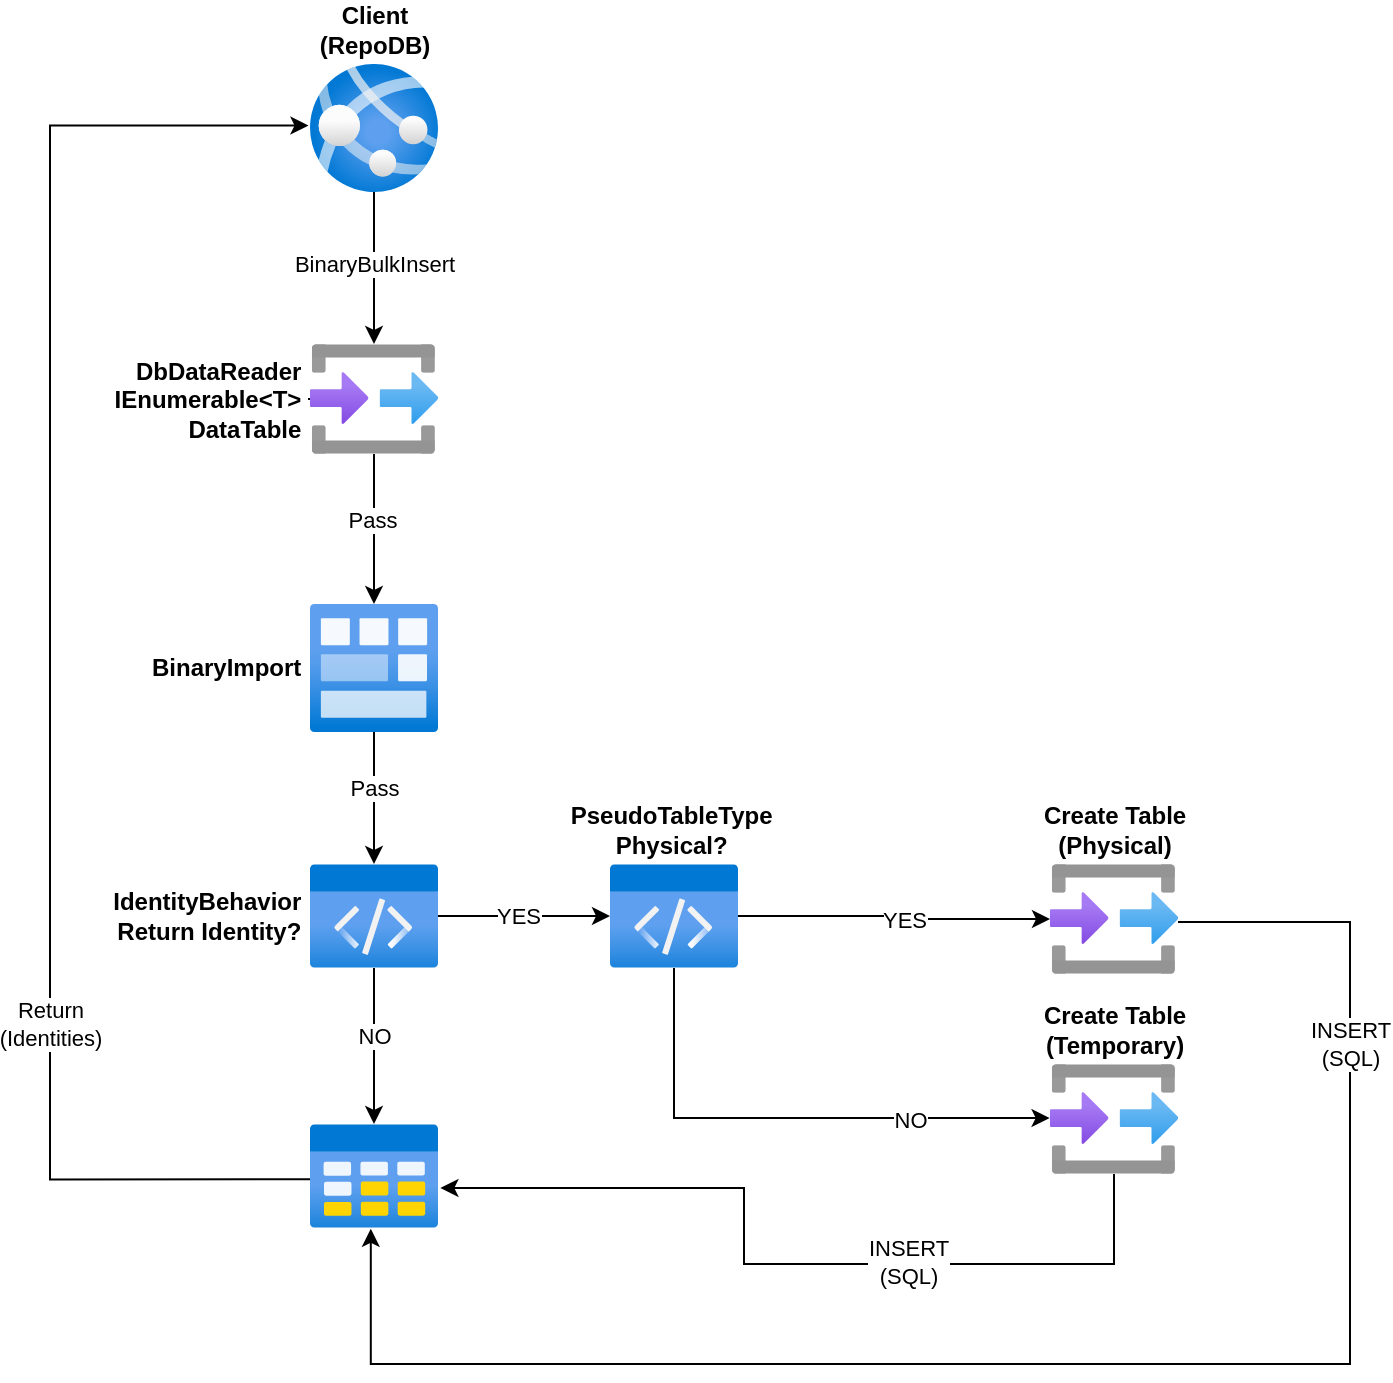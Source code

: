 <mxfile version="15.7.0" type="device"><diagram id="CfuBTNPLddLmRjSZnl6q" name="Page-1"><mxGraphModel dx="1888" dy="524" grid="1" gridSize="10" guides="1" tooltips="1" connect="1" arrows="1" fold="1" page="1" pageScale="1" pageWidth="850" pageHeight="1100" math="0" shadow="0"><root><mxCell id="0"/><mxCell id="1" parent="0"/><mxCell id="sZYv-hAGC-2yv8cF31u6-3" style="edgeStyle=orthogonalEdgeStyle;rounded=0;orthogonalLoop=1;jettySize=auto;html=1;" parent="1" source="sZYv-hAGC-2yv8cF31u6-1" target="sZYv-hAGC-2yv8cF31u6-2" edge="1"><mxGeometry relative="1" as="geometry"/></mxCell><mxCell id="sZYv-hAGC-2yv8cF31u6-4" value="BinaryBulkInsert" style="edgeLabel;html=1;align=center;verticalAlign=middle;resizable=0;points=[];" parent="sZYv-hAGC-2yv8cF31u6-3" vertex="1" connectable="0"><mxGeometry x="-0.265" relative="1" as="geometry"><mxPoint y="8" as="offset"/></mxGeometry></mxCell><mxCell id="sZYv-hAGC-2yv8cF31u6-1" value="Client&lt;br&gt;(RepoDB)" style="aspect=fixed;html=1;points=[];align=center;image;fontSize=12;image=img/lib/azure2/app_services/App_Services.svg;labelPosition=center;verticalLabelPosition=top;verticalAlign=bottom;fontStyle=1" parent="1" vertex="1"><mxGeometry x="150" y="70" width="64" height="64" as="geometry"/></mxCell><mxCell id="sZYv-hAGC-2yv8cF31u6-6" value="" style="edgeStyle=orthogonalEdgeStyle;rounded=0;orthogonalLoop=1;jettySize=auto;html=1;" parent="1" source="sZYv-hAGC-2yv8cF31u6-2" edge="1"><mxGeometry relative="1" as="geometry"><mxPoint x="70.0" y="237.5" as="targetPoint"/></mxGeometry></mxCell><mxCell id="sZYv-hAGC-2yv8cF31u6-9" style="edgeStyle=orthogonalEdgeStyle;rounded=0;orthogonalLoop=1;jettySize=auto;html=1;" parent="1" source="sZYv-hAGC-2yv8cF31u6-2" target="sZYv-hAGC-2yv8cF31u6-7" edge="1"><mxGeometry relative="1" as="geometry"/></mxCell><mxCell id="sZYv-hAGC-2yv8cF31u6-10" value="Pass" style="edgeLabel;html=1;align=center;verticalAlign=middle;resizable=0;points=[];" parent="sZYv-hAGC-2yv8cF31u6-9" vertex="1" connectable="0"><mxGeometry x="-0.131" y="-1" relative="1" as="geometry"><mxPoint as="offset"/></mxGeometry></mxCell><mxCell id="sZYv-hAGC-2yv8cF31u6-2" value="DbDataReader&amp;nbsp;&lt;br&gt;IEnumerable&amp;lt;T&amp;gt;&amp;nbsp;&lt;br&gt;DataTable&amp;nbsp;" style="aspect=fixed;html=1;points=[];align=right;image;fontSize=12;image=img/lib/azure2/general/Input_Output.svg;labelPosition=left;verticalLabelPosition=middle;verticalAlign=middle;fontStyle=1" parent="1" vertex="1"><mxGeometry x="150" y="210" width="64" height="55.0" as="geometry"/></mxCell><mxCell id="1xsh1hJTeQc8qOj1lbtF-4" style="edgeStyle=orthogonalEdgeStyle;rounded=0;orthogonalLoop=1;jettySize=auto;html=1;" edge="1" parent="1" source="sZYv-hAGC-2yv8cF31u6-7" target="1xsh1hJTeQc8qOj1lbtF-1"><mxGeometry relative="1" as="geometry"/></mxCell><mxCell id="1xsh1hJTeQc8qOj1lbtF-5" value="Pass" style="edgeLabel;html=1;align=center;verticalAlign=middle;resizable=0;points=[];" vertex="1" connectable="0" parent="1xsh1hJTeQc8qOj1lbtF-4"><mxGeometry x="-0.149" relative="1" as="geometry"><mxPoint as="offset"/></mxGeometry></mxCell><mxCell id="sZYv-hAGC-2yv8cF31u6-7" value="BinaryImport&amp;nbsp;" style="aspect=fixed;html=1;points=[];align=right;image;fontSize=12;image=img/lib/azure2/general/Module.svg;labelPosition=left;verticalLabelPosition=middle;verticalAlign=middle;fontStyle=1" parent="1" vertex="1"><mxGeometry x="150" y="340" width="64" height="64" as="geometry"/></mxCell><mxCell id="sZYv-hAGC-2yv8cF31u6-20" style="edgeStyle=orthogonalEdgeStyle;rounded=0;orthogonalLoop=1;jettySize=auto;html=1;" parent="1" source="sZYv-hAGC-2yv8cF31u6-13" target="sZYv-hAGC-2yv8cF31u6-19" edge="1"><mxGeometry relative="1" as="geometry"/></mxCell><mxCell id="sZYv-hAGC-2yv8cF31u6-21" value="YES" style="edgeLabel;html=1;align=center;verticalAlign=middle;resizable=0;points=[];" parent="sZYv-hAGC-2yv8cF31u6-20" vertex="1" connectable="0"><mxGeometry x="0.074" relative="1" as="geometry"><mxPoint as="offset"/></mxGeometry></mxCell><mxCell id="sZYv-hAGC-2yv8cF31u6-24" style="edgeStyle=orthogonalEdgeStyle;rounded=0;orthogonalLoop=1;jettySize=auto;html=1;entryX=-0.003;entryY=0.495;entryDx=0;entryDy=0;entryPerimeter=0;" parent="1" source="sZYv-hAGC-2yv8cF31u6-13" target="sZYv-hAGC-2yv8cF31u6-22" edge="1"><mxGeometry relative="1" as="geometry"><Array as="points"><mxPoint x="332" y="597"/><mxPoint x="520" y="597"/></Array></mxGeometry></mxCell><mxCell id="sZYv-hAGC-2yv8cF31u6-25" value="NO" style="edgeLabel;html=1;align=center;verticalAlign=middle;resizable=0;points=[];" parent="sZYv-hAGC-2yv8cF31u6-24" vertex="1" connectable="0"><mxGeometry x="0.565" y="-1" relative="1" as="geometry"><mxPoint x="-13" as="offset"/></mxGeometry></mxCell><mxCell id="sZYv-hAGC-2yv8cF31u6-13" value="PseudoTableType&amp;nbsp;&lt;br&gt;Physical?&amp;nbsp;" style="aspect=fixed;html=1;points=[];align=center;image;fontSize=12;image=img/lib/azure2/general/Code.svg;labelPosition=center;verticalLabelPosition=top;verticalAlign=bottom;fontStyle=1" parent="1" vertex="1"><mxGeometry x="300" y="470" width="64" height="52" as="geometry"/></mxCell><mxCell id="sZYv-hAGC-2yv8cF31u6-26" style="edgeStyle=orthogonalEdgeStyle;rounded=0;orthogonalLoop=1;jettySize=auto;html=1;entryX=-0.012;entryY=0.481;entryDx=0;entryDy=0;entryPerimeter=0;startArrow=none;exitX=0;exitY=0.532;exitDx=0;exitDy=0;exitPerimeter=0;" parent="1" source="sZYv-hAGC-2yv8cF31u6-16" target="sZYv-hAGC-2yv8cF31u6-1" edge="1"><mxGeometry relative="1" as="geometry"><mxPoint x="30" y="160" as="targetPoint"/><Array as="points"><mxPoint x="20" y="628"/><mxPoint x="20" y="101"/></Array><mxPoint x="20" y="600" as="sourcePoint"/></mxGeometry></mxCell><mxCell id="sZYv-hAGC-2yv8cF31u6-36" value="Return&lt;br&gt;(Identities)" style="edgeLabel;html=1;align=center;verticalAlign=middle;resizable=0;points=[];" parent="sZYv-hAGC-2yv8cF31u6-26" vertex="1" connectable="0"><mxGeometry x="-0.873" y="1" relative="1" as="geometry"><mxPoint x="-80" y="-79" as="offset"/></mxGeometry></mxCell><mxCell id="sZYv-hAGC-2yv8cF31u6-16" value="" style="aspect=fixed;html=1;points=[];align=center;image;fontSize=12;image=img/lib/azure2/general/Table.svg;" parent="1" vertex="1"><mxGeometry x="150" y="600" width="64" height="52" as="geometry"/></mxCell><mxCell id="sZYv-hAGC-2yv8cF31u6-30" style="edgeStyle=orthogonalEdgeStyle;rounded=0;orthogonalLoop=1;jettySize=auto;html=1;entryX=0.475;entryY=1.008;entryDx=0;entryDy=0;entryPerimeter=0;" parent="1" source="sZYv-hAGC-2yv8cF31u6-19" target="sZYv-hAGC-2yv8cF31u6-16" edge="1"><mxGeometry relative="1" as="geometry"><Array as="points"><mxPoint x="670" y="499"/><mxPoint x="670" y="720"/><mxPoint x="180" y="720"/></Array><mxPoint x="680" y="563.0" as="targetPoint"/></mxGeometry></mxCell><mxCell id="sZYv-hAGC-2yv8cF31u6-31" value="INSERT&lt;br&gt;(SQL)" style="edgeLabel;html=1;align=center;verticalAlign=middle;resizable=0;points=[];" parent="sZYv-hAGC-2yv8cF31u6-30" vertex="1" connectable="0"><mxGeometry x="-0.65" y="-2" relative="1" as="geometry"><mxPoint x="2" y="-4" as="offset"/></mxGeometry></mxCell><mxCell id="sZYv-hAGC-2yv8cF31u6-19" value="Create Table&lt;br&gt;(Physical)" style="aspect=fixed;html=1;points=[];align=center;image;fontSize=12;image=img/lib/azure2/general/Input_Output.svg;labelPosition=center;verticalLabelPosition=top;verticalAlign=bottom;fontStyle=1" parent="1" vertex="1"><mxGeometry x="520" y="470" width="64" height="55.0" as="geometry"/></mxCell><mxCell id="1xsh1hJTeQc8qOj1lbtF-8" style="edgeStyle=orthogonalEdgeStyle;rounded=0;orthogonalLoop=1;jettySize=auto;html=1;entryX=1.019;entryY=0.623;entryDx=0;entryDy=0;entryPerimeter=0;" edge="1" parent="1" source="sZYv-hAGC-2yv8cF31u6-22" target="sZYv-hAGC-2yv8cF31u6-16"><mxGeometry relative="1" as="geometry"><Array as="points"><mxPoint x="552" y="670"/><mxPoint x="367" y="670"/><mxPoint x="367" y="632"/><mxPoint x="215" y="632"/></Array></mxGeometry></mxCell><mxCell id="1xsh1hJTeQc8qOj1lbtF-9" value="INSERT&lt;br&gt;(SQL)" style="edgeLabel;html=1;align=center;verticalAlign=middle;resizable=0;points=[];" vertex="1" connectable="0" parent="1xsh1hJTeQc8qOj1lbtF-8"><mxGeometry x="-0.295" y="-1" relative="1" as="geometry"><mxPoint as="offset"/></mxGeometry></mxCell><mxCell id="sZYv-hAGC-2yv8cF31u6-22" value="Create Table&lt;br&gt;(Temporary)" style="aspect=fixed;html=1;points=[];align=center;image;fontSize=12;image=img/lib/azure2/general/Input_Output.svg;labelPosition=center;verticalLabelPosition=top;verticalAlign=bottom;fontStyle=1" parent="1" vertex="1"><mxGeometry x="520" y="570" width="64" height="55.0" as="geometry"/></mxCell><mxCell id="1xsh1hJTeQc8qOj1lbtF-2" style="edgeStyle=orthogonalEdgeStyle;rounded=0;orthogonalLoop=1;jettySize=auto;html=1;" edge="1" parent="1" source="1xsh1hJTeQc8qOj1lbtF-1" target="sZYv-hAGC-2yv8cF31u6-16"><mxGeometry relative="1" as="geometry"/></mxCell><mxCell id="1xsh1hJTeQc8qOj1lbtF-3" value="NO" style="edgeLabel;html=1;align=center;verticalAlign=middle;resizable=0;points=[];" vertex="1" connectable="0" parent="1xsh1hJTeQc8qOj1lbtF-2"><mxGeometry x="-0.144" relative="1" as="geometry"><mxPoint as="offset"/></mxGeometry></mxCell><mxCell id="1xsh1hJTeQc8qOj1lbtF-6" style="edgeStyle=orthogonalEdgeStyle;rounded=0;orthogonalLoop=1;jettySize=auto;html=1;" edge="1" parent="1" source="1xsh1hJTeQc8qOj1lbtF-1" target="sZYv-hAGC-2yv8cF31u6-13"><mxGeometry relative="1" as="geometry"/></mxCell><mxCell id="1xsh1hJTeQc8qOj1lbtF-7" value="YES" style="edgeLabel;html=1;align=center;verticalAlign=middle;resizable=0;points=[];" vertex="1" connectable="0" parent="1xsh1hJTeQc8qOj1lbtF-6"><mxGeometry x="-0.081" relative="1" as="geometry"><mxPoint as="offset"/></mxGeometry></mxCell><mxCell id="1xsh1hJTeQc8qOj1lbtF-1" value="IdentityBehavior&amp;nbsp;&lt;br&gt;Return Identity?&amp;nbsp;" style="aspect=fixed;html=1;points=[];align=right;image;fontSize=12;image=img/lib/azure2/general/Code.svg;labelPosition=left;verticalLabelPosition=middle;verticalAlign=middle;fontStyle=1" vertex="1" parent="1"><mxGeometry x="150" y="470" width="64" height="52" as="geometry"/></mxCell></root></mxGraphModel></diagram></mxfile>